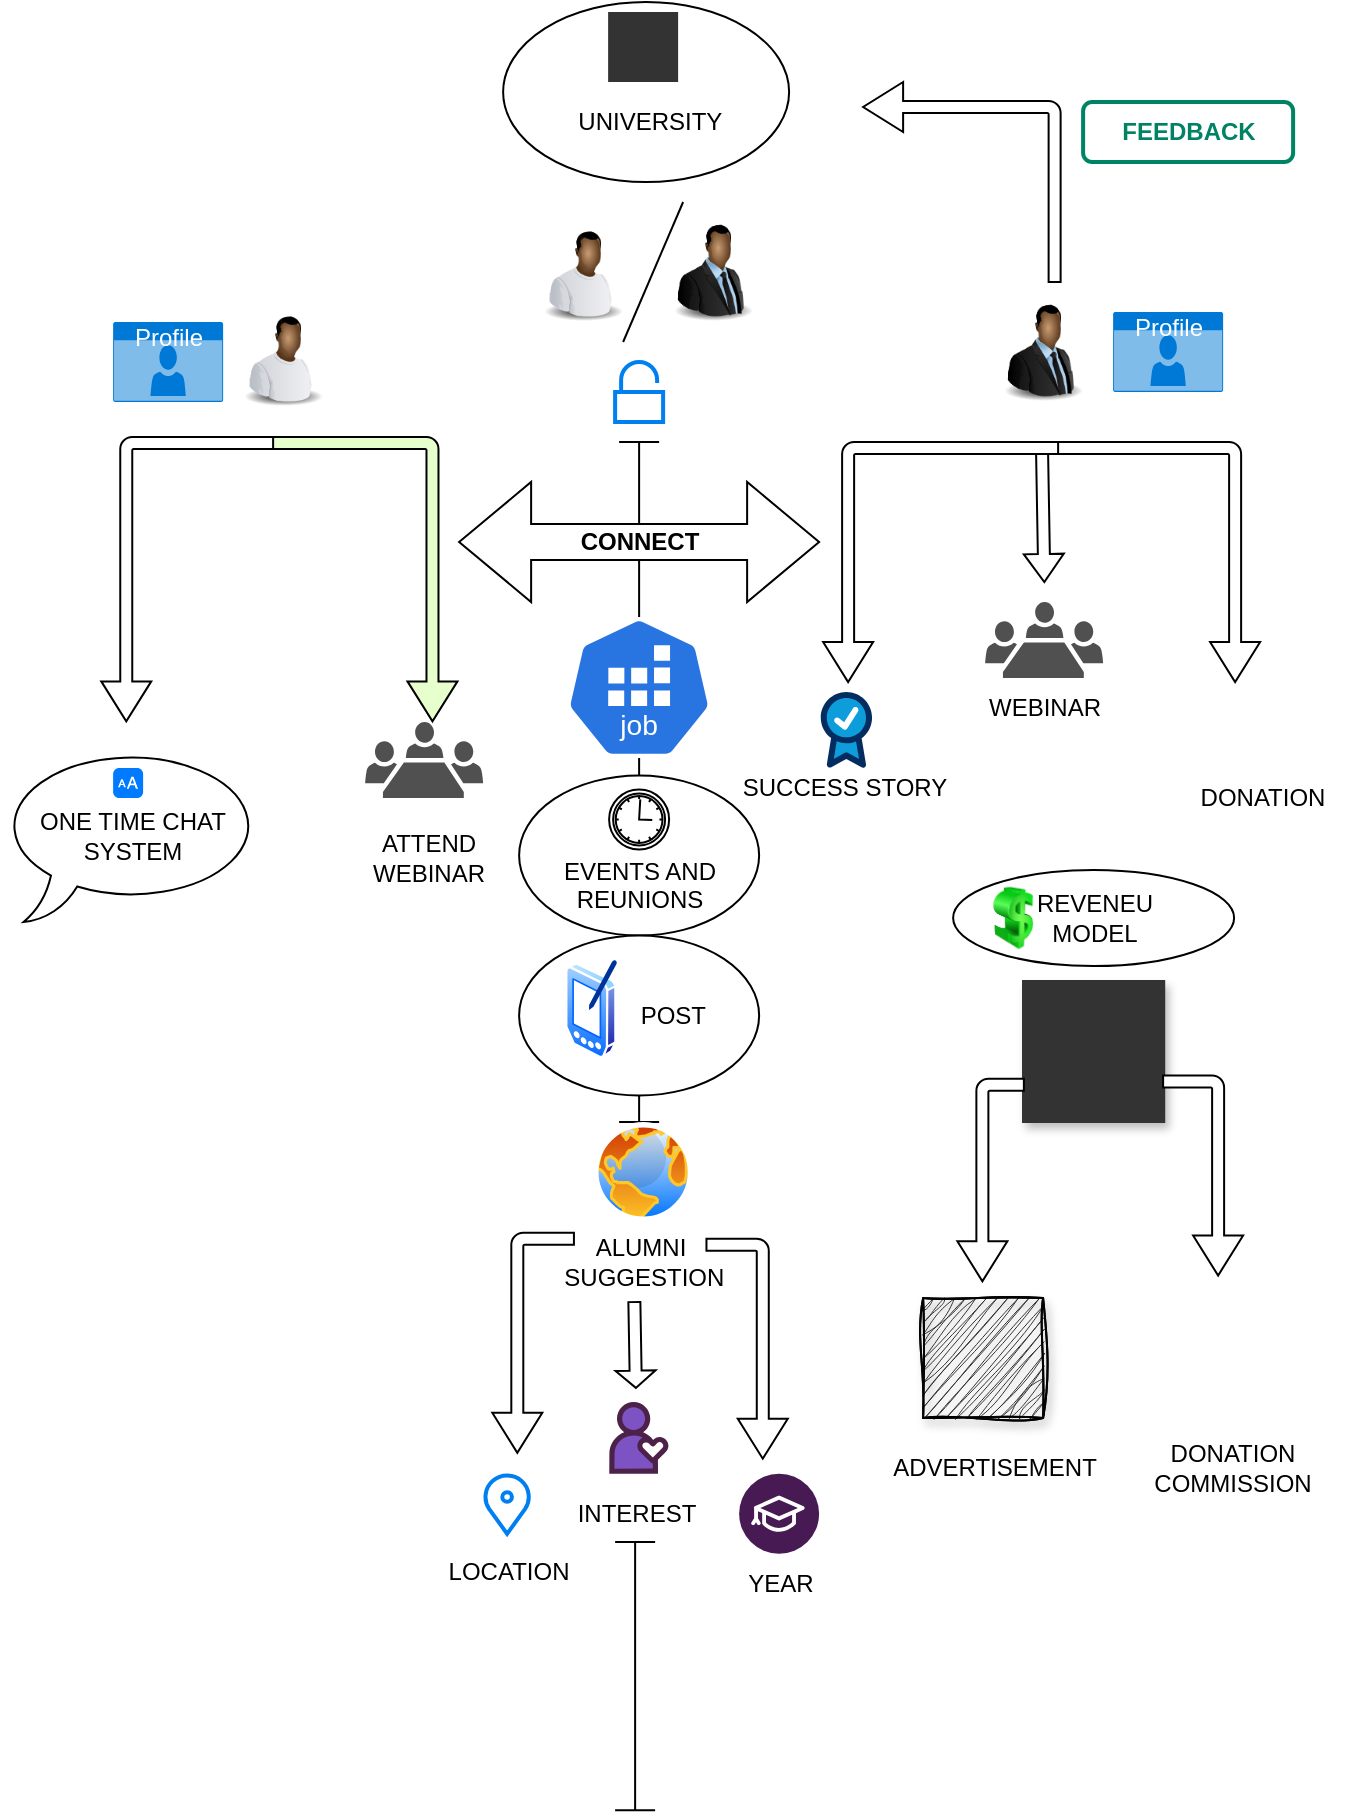 <mxfile version="24.7.12">
  <diagram name="Page-1" id="2a19thuYVD6KIKSAlmyX">
    <mxGraphModel dx="722" dy="424" grid="1" gridSize="10" guides="1" tooltips="1" connect="1" arrows="1" fold="1" page="1" pageScale="1" pageWidth="850" pageHeight="1100" math="0" shadow="0">
      <root>
        <mxCell id="0" />
        <mxCell id="1" parent="0" />
        <mxCell id="e3WXoAi0lVYZwH6KxabU-30" value="" style="image;html=1;image=img/lib/clip_art/people/Suit_Man_Black_128x128.png;fillOpacity=100;" vertex="1" parent="1">
          <mxGeometry x="400.56" y="208" width="50" height="50" as="geometry" />
        </mxCell>
        <mxCell id="e3WXoAi0lVYZwH6KxabU-31" value="" style="endArrow=none;html=1;rounded=0;" edge="1" parent="1">
          <mxGeometry width="50" height="50" relative="1" as="geometry">
            <mxPoint x="380.56" y="268" as="sourcePoint" />
            <mxPoint x="410.56" y="198" as="targetPoint" />
          </mxGeometry>
        </mxCell>
        <mxCell id="e3WXoAi0lVYZwH6KxabU-32" value="" style="image;html=1;image=img/lib/clip_art/people/Worker_Black_128x128.png" vertex="1" parent="1">
          <mxGeometry x="330.56" y="208" width="60" height="50" as="geometry" />
        </mxCell>
        <mxCell id="e3WXoAi0lVYZwH6KxabU-33" value="" style="html=1;verticalLabelPosition=bottom;align=center;labelBackgroundColor=#ffffff;verticalAlign=top;strokeWidth=2;strokeColor=#0080F0;shadow=0;dashed=0;shape=mxgraph.ios7.icons.unlocked;" vertex="1" parent="1">
          <mxGeometry x="376.56" y="278" width="24" height="30" as="geometry" />
        </mxCell>
        <mxCell id="e3WXoAi0lVYZwH6KxabU-34" value="" style="shape=singleArrow;direction=north;whiteSpace=wrap;html=1;rotation=-181;" vertex="1" parent="1">
          <mxGeometry x="580.56" y="318" width="20" height="70" as="geometry" />
        </mxCell>
        <mxCell id="e3WXoAi0lVYZwH6KxabU-35" value="" style="shape=crossbar;whiteSpace=wrap;html=1;rounded=1;direction=south;" vertex="1" parent="1">
          <mxGeometry x="378.56" y="318" width="20" height="340" as="geometry" />
        </mxCell>
        <mxCell id="e3WXoAi0lVYZwH6KxabU-36" value="&lt;b&gt;CONNECT&lt;/b&gt;" style="shape=doubleArrow;whiteSpace=wrap;html=1;" vertex="1" parent="1">
          <mxGeometry x="298.56" y="338" width="180" height="60" as="geometry" />
        </mxCell>
        <mxCell id="e3WXoAi0lVYZwH6KxabU-37" value="" style="image;html=1;image=img/lib/clip_art/people/Suit_Man_Black_128x128.png;fillOpacity=100;" vertex="1" parent="1">
          <mxGeometry x="565.56" y="248" width="50" height="50" as="geometry" />
        </mxCell>
        <mxCell id="e3WXoAi0lVYZwH6KxabU-38" value="" style="image;html=1;image=img/lib/clip_art/people/Worker_Black_128x128.png" vertex="1" parent="1">
          <mxGeometry x="180.56" y="250.5" width="60" height="50" as="geometry" />
        </mxCell>
        <mxCell id="e3WXoAi0lVYZwH6KxabU-39" value="Profile" style="html=1;whiteSpace=wrap;strokeColor=none;fillColor=#0079D6;labelPosition=center;verticalLabelPosition=middle;verticalAlign=top;align=center;fontSize=12;outlineConnect=0;spacingTop=-6;fontColor=#FFFFFF;sketch=0;shape=mxgraph.sitemap.profile;" vertex="1" parent="1">
          <mxGeometry x="125.56" y="258" width="55" height="40" as="geometry" />
        </mxCell>
        <mxCell id="e3WXoAi0lVYZwH6KxabU-40" value="" style="html=1;shadow=0;dashed=0;align=center;verticalAlign=middle;shape=mxgraph.arrows2.bendArrow;dy=3;dx=20;notch=0;arrowHead=25;rounded=1;rotation=90;" vertex="1" parent="1">
          <mxGeometry x="561.56" y="300.5" width="120" height="155" as="geometry" />
        </mxCell>
        <mxCell id="e3WXoAi0lVYZwH6KxabU-41" value="" style="shape=image;html=1;verticalAlign=top;verticalLabelPosition=bottom;labelBackgroundColor=#ffffff;imageAspect=0;aspect=fixed;image=https://cdn4.iconfinder.com/data/icons/money-and-currency-10/32/Donation-128.png" vertex="1" parent="1">
          <mxGeometry x="660.56" y="436.75" width="48" height="48" as="geometry" />
        </mxCell>
        <mxCell id="e3WXoAi0lVYZwH6KxabU-42" value="" style="html=1;shadow=0;dashed=0;align=center;verticalAlign=middle;shape=mxgraph.arrows2.bendArrow;dy=3;dx=20;notch=0;arrowHead=25;rounded=1;rotation=90;flipH=0;flipV=1;" vertex="1" parent="1">
          <mxGeometry x="479.31" y="319.25" width="120" height="117.5" as="geometry" />
        </mxCell>
        <mxCell id="e3WXoAi0lVYZwH6KxabU-43" value="" style="verticalLabelPosition=bottom;aspect=fixed;html=1;shape=mxgraph.salesforce.success;" vertex="1" parent="1">
          <mxGeometry x="479.31" y="443" width="25.8" height="37.94" as="geometry" />
        </mxCell>
        <mxCell id="e3WXoAi0lVYZwH6KxabU-44" value="Profile" style="html=1;whiteSpace=wrap;strokeColor=none;fillColor=#0079D6;labelPosition=center;verticalLabelPosition=middle;verticalAlign=top;align=center;fontSize=12;outlineConnect=0;spacingTop=-6;fontColor=#FFFFFF;sketch=0;shape=mxgraph.sitemap.profile;" vertex="1" parent="1">
          <mxGeometry x="625.56" y="253" width="55" height="40" as="geometry" />
        </mxCell>
        <mxCell id="e3WXoAi0lVYZwH6KxabU-45" value="" style="sketch=0;pointerEvents=1;shadow=0;dashed=0;html=1;strokeColor=none;fillColor=#505050;labelPosition=center;verticalLabelPosition=bottom;verticalAlign=top;outlineConnect=0;align=center;shape=mxgraph.office.users.meeting;" vertex="1" parent="1">
          <mxGeometry x="561.56" y="398" width="59" height="38" as="geometry" />
        </mxCell>
        <mxCell id="e3WXoAi0lVYZwH6KxabU-46" value="WEBINAR" style="text;html=1;align=center;verticalAlign=middle;resizable=0;points=[];autosize=1;strokeColor=none;fillColor=none;" vertex="1" parent="1">
          <mxGeometry x="551.06" y="436" width="80" height="30" as="geometry" />
        </mxCell>
        <mxCell id="e3WXoAi0lVYZwH6KxabU-47" value="SUCCESS STORY" style="text;html=1;align=center;verticalAlign=middle;resizable=0;points=[];autosize=1;strokeColor=none;fillColor=none;" vertex="1" parent="1">
          <mxGeometry x="425.56" y="476" width="130" height="30" as="geometry" />
        </mxCell>
        <mxCell id="e3WXoAi0lVYZwH6KxabU-48" value="DONATION" style="text;html=1;align=center;verticalAlign=middle;resizable=0;points=[];autosize=1;strokeColor=none;fillColor=none;" vertex="1" parent="1">
          <mxGeometry x="654.56" y="480.94" width="90" height="30" as="geometry" />
        </mxCell>
        <mxCell id="e3WXoAi0lVYZwH6KxabU-49" value="&lt;div&gt;&lt;br&gt;&lt;/div&gt;&lt;div&gt;&lt;br&gt;&lt;/div&gt;&lt;div&gt;&amp;nbsp;UNIVERSITY&lt;/div&gt;" style="ellipse;whiteSpace=wrap;html=1;" vertex="1" parent="1">
          <mxGeometry x="320.56" y="98" width="143" height="90" as="geometry" />
        </mxCell>
        <mxCell id="e3WXoAi0lVYZwH6KxabU-50" value="" style="html=1;shadow=0;dashed=0;align=center;verticalAlign=middle;shape=mxgraph.arrows2.bendArrow;dy=3;dx=20;notch=0;arrowHead=25;rounded=1;rotation=0;flipH=1;" vertex="1" parent="1">
          <mxGeometry x="500.56" y="138" width="98.75" height="100" as="geometry" />
        </mxCell>
        <mxCell id="e3WXoAi0lVYZwH6KxabU-51" value="FEEDBACK" style="dashed=0;html=1;rounded=1;strokeColor=#008364;fontSize=12;align=center;fontStyle=1;strokeWidth=2;fontColor=#008364" vertex="1" parent="1">
          <mxGeometry x="610.56" y="148" width="105" height="30" as="geometry" />
        </mxCell>
        <mxCell id="e3WXoAi0lVYZwH6KxabU-52" value="&lt;br&gt;&lt;div&gt;&lt;br&gt;&lt;/div&gt;&lt;div&gt;EVENTS AND REUNIONS&lt;/div&gt;" style="ellipse;whiteSpace=wrap;html=1;" vertex="1" parent="1">
          <mxGeometry x="328.56" y="484.75" width="120" height="80" as="geometry" />
        </mxCell>
        <mxCell id="e3WXoAi0lVYZwH6KxabU-53" value="&amp;nbsp;&amp;nbsp;&amp;nbsp;&amp;nbsp;&amp;nbsp;&amp;nbsp;&amp;nbsp;&amp;nbsp;&amp;nbsp; POST" style="ellipse;whiteSpace=wrap;html=1;" vertex="1" parent="1">
          <mxGeometry x="328.56" y="564.75" width="120" height="80" as="geometry" />
        </mxCell>
        <mxCell id="e3WXoAi0lVYZwH6KxabU-54" value="YEAR" style="text;html=1;align=center;verticalAlign=middle;resizable=0;points=[];autosize=1;strokeColor=none;fillColor=none;" vertex="1" parent="1">
          <mxGeometry x="428.56" y="873.9" width="60" height="30" as="geometry" />
        </mxCell>
        <mxCell id="e3WXoAi0lVYZwH6KxabU-55" value="" style="aspect=fixed;sketch=0;html=1;dashed=0;whitespace=wrap;verticalLabelPosition=bottom;verticalAlign=top;fillColor=#2875E2;strokeColor=#ffffff;points=[[0.005,0.63,0],[0.1,0.2,0],[0.9,0.2,0],[0.5,0,0],[0.995,0.63,0],[0.72,0.99,0],[0.5,1,0],[0.28,0.99,0]];shape=mxgraph.kubernetes.icon2;kubernetesLabel=1;prIcon=job" vertex="1" parent="1">
          <mxGeometry x="351.84" y="405.5" width="73.44" height="70.5" as="geometry" />
        </mxCell>
        <mxCell id="e3WXoAi0lVYZwH6KxabU-56" value="" style="image;aspect=fixed;perimeter=ellipsePerimeter;html=1;align=center;shadow=0;dashed=0;spacingTop=3;image=img/lib/active_directory/pda.svg;" vertex="1" parent="1">
          <mxGeometry x="351.56" y="576" width="27" height="50" as="geometry" />
        </mxCell>
        <mxCell id="e3WXoAi0lVYZwH6KxabU-57" value="" style="html=1;shadow=0;dashed=0;align=center;verticalAlign=middle;shape=mxgraph.arrows2.bendArrow;dy=3;dx=20;notch=0;arrowHead=25;rounded=1;rotation=90;flipH=0;flipV=1;" vertex="1" parent="1">
          <mxGeometry x="280.56" y="748" width="110" height="40.81" as="geometry" />
        </mxCell>
        <mxCell id="e3WXoAi0lVYZwH6KxabU-58" value="" style="shape=singleArrow;direction=north;whiteSpace=wrap;html=1;rotation=-181;" vertex="1" parent="1">
          <mxGeometry x="376.56" y="748" width="20" height="42.94" as="geometry" />
        </mxCell>
        <mxCell id="e3WXoAi0lVYZwH6KxabU-59" value="" style="html=1;shadow=0;dashed=0;align=center;verticalAlign=middle;shape=mxgraph.arrows2.bendArrow;dy=3;dx=20;notch=0;arrowHead=25;rounded=1;rotation=90;" vertex="1" parent="1">
          <mxGeometry x="387.56" y="751" width="110" height="40.66" as="geometry" />
        </mxCell>
        <mxCell id="e3WXoAi0lVYZwH6KxabU-60" value="" style="html=1;verticalLabelPosition=bottom;align=center;labelBackgroundColor=#ffffff;verticalAlign=top;strokeWidth=2;strokeColor=#0080F0;shadow=0;dashed=0;shape=mxgraph.ios7.icons.location;" vertex="1" parent="1">
          <mxGeometry x="310.56" y="833.9" width="24" height="30" as="geometry" />
        </mxCell>
        <mxCell id="e3WXoAi0lVYZwH6KxabU-61" value="" style="image;aspect=fixed;perimeter=ellipsePerimeter;html=1;align=center;shadow=0;dashed=0;spacingTop=3;image=img/lib/active_directory/internet_globe.svg;" vertex="1" parent="1">
          <mxGeometry x="365.56" y="658" width="50" height="50" as="geometry" />
        </mxCell>
        <mxCell id="e3WXoAi0lVYZwH6KxabU-62" value="&lt;div&gt;ALUMNI&lt;/div&gt;&lt;div&gt;&amp;nbsp;SUGGESTION&lt;/div&gt;" style="text;html=1;align=center;verticalAlign=middle;resizable=0;points=[];autosize=1;strokeColor=none;fillColor=none;" vertex="1" parent="1">
          <mxGeometry x="333.56" y="708" width="110" height="40" as="geometry" />
        </mxCell>
        <mxCell id="e3WXoAi0lVYZwH6KxabU-63" value="" style="verticalLabelPosition=bottom;aspect=fixed;html=1;shape=mxgraph.salesforce.philantrophy;" vertex="1" parent="1">
          <mxGeometry x="373.56" y="798" width="29.8" height="35.9" as="geometry" />
        </mxCell>
        <mxCell id="e3WXoAi0lVYZwH6KxabU-64" value="LOCATION" style="text;html=1;align=center;verticalAlign=middle;resizable=0;points=[];autosize=1;strokeColor=none;fillColor=none;" vertex="1" parent="1">
          <mxGeometry x="282.56" y="868" width="80" height="30" as="geometry" />
        </mxCell>
        <mxCell id="e3WXoAi0lVYZwH6KxabU-65" value="INTEREST" style="text;html=1;align=center;verticalAlign=middle;resizable=0;points=[];autosize=1;strokeColor=none;fillColor=none;" vertex="1" parent="1">
          <mxGeometry x="346.56" y="838.9" width="80" height="30" as="geometry" />
        </mxCell>
        <mxCell id="e3WXoAi0lVYZwH6KxabU-66" value="" style="verticalLabelPosition=bottom;aspect=fixed;html=1;shape=mxgraph.salesforce.education2;" vertex="1" parent="1">
          <mxGeometry x="438.56" y="833.9" width="40" height="40" as="geometry" />
        </mxCell>
        <mxCell id="e3WXoAi0lVYZwH6KxabU-67" value="" style="points=[[0.145,0.145,0],[0.5,0,0],[0.855,0.145,0],[1,0.5,0],[0.855,0.855,0],[0.5,1,0],[0.145,0.855,0],[0,0.5,0]];shape=mxgraph.bpmn.event;html=1;verticalLabelPosition=bottom;labelBackgroundColor=#ffffff;verticalAlign=top;align=center;perimeter=ellipsePerimeter;outlineConnect=0;aspect=fixed;outline=catching;symbol=timer;" vertex="1" parent="1">
          <mxGeometry x="373.56" y="491.75" width="30" height="30" as="geometry" />
        </mxCell>
        <mxCell id="e3WXoAi0lVYZwH6KxabU-68" value="" style="sketch=0;pointerEvents=1;shadow=0;dashed=0;html=1;strokeColor=none;fillColor=#505050;labelPosition=center;verticalLabelPosition=bottom;verticalAlign=top;outlineConnect=0;align=center;shape=mxgraph.office.users.meeting;" vertex="1" parent="1">
          <mxGeometry x="251.56" y="458" width="59" height="38" as="geometry" />
        </mxCell>
        <mxCell id="e3WXoAi0lVYZwH6KxabU-69" value="&lt;div&gt;ATTEND &lt;br&gt;&lt;/div&gt;&lt;div&gt;WEBINAR&lt;br&gt;&lt;/div&gt;" style="text;html=1;align=center;verticalAlign=middle;resizable=0;points=[];autosize=1;strokeColor=none;fillColor=none;" vertex="1" parent="1">
          <mxGeometry x="242.74" y="506" width="80" height="40" as="geometry" />
        </mxCell>
        <mxCell id="e3WXoAi0lVYZwH6KxabU-70" value="" style="html=1;shadow=0;dashed=0;align=center;verticalAlign=middle;shape=mxgraph.arrows2.bendArrow;dy=3;dx=20;notch=0;arrowHead=25;rounded=1;rotation=90;flipH=0;flipV=1;" vertex="1" parent="1">
          <mxGeometry x="94.63" y="340.51" width="142.18" height="92.18" as="geometry" />
        </mxCell>
        <mxCell id="e3WXoAi0lVYZwH6KxabU-71" value="&lt;div&gt;ONE TIME CHAT&lt;/div&gt;&lt;div&gt;SYSTEM&lt;br&gt;&lt;/div&gt;" style="whiteSpace=wrap;html=1;shape=mxgraph.basic.oval_callout" vertex="1" parent="1">
          <mxGeometry x="70" y="471.75" width="130.56" height="86.25" as="geometry" />
        </mxCell>
        <mxCell id="e3WXoAi0lVYZwH6KxabU-72" value="" style="shape=image;verticalAlign=top;verticalLabelPosition=bottom;labelBackgroundColor=#ffffff;imageAspect=0;aspect=fixed;image=https://cdn4.iconfinder.com/data/icons/aiga-symbol-signs/441/aiga_cashier-128.png;imageBackground=#333333;imageBorder=#333333;shadow=1;" vertex="1" parent="1">
          <mxGeometry x="580.56" y="587.5" width="70.5" height="70.5" as="geometry" />
        </mxCell>
        <mxCell id="e3WXoAi0lVYZwH6KxabU-73" value="" style="html=1;shadow=0;dashed=0;align=center;verticalAlign=middle;shape=mxgraph.arrows2.bendArrow;dy=3;dx=20;notch=0;arrowHead=25;rounded=1;rotation=90;" vertex="1" parent="1">
          <mxGeometry x="620.56" y="664.75" width="100" height="40" as="geometry" />
        </mxCell>
        <mxCell id="e3WXoAi0lVYZwH6KxabU-74" value="" style="html=1;shadow=0;dashed=0;align=center;verticalAlign=middle;shape=mxgraph.arrows2.bendArrow;dy=3;dx=20;notch=0;arrowHead=25;rounded=1;rotation=90;flipH=0;flipV=1;" vertex="1" parent="1">
          <mxGeometry x="513.69" y="670.38" width="101.25" height="33.25" as="geometry" />
        </mxCell>
        <mxCell id="e3WXoAi0lVYZwH6KxabU-75" value="" style="shape=image;html=1;verticalAlign=top;verticalLabelPosition=bottom;labelBackgroundColor=#ffffff;imageAspect=0;aspect=fixed;image=https://cdn2.iconfinder.com/data/icons/seo-web-1-filled-outline/64/video_ads-advertisement-video_marketing-128.png;imageBorder=default;shadow=1;sketch=1;curveFitting=1;jiggle=2;imageBackground=#333333;" vertex="1" parent="1">
          <mxGeometry x="530.56" y="746" width="60" height="60" as="geometry" />
        </mxCell>
        <mxCell id="e3WXoAi0lVYZwH6KxabU-76" value="&lt;div&gt;REVENEU&lt;/div&gt;&lt;div&gt;MODEL&lt;br&gt;&lt;/div&gt;" style="ellipse;whiteSpace=wrap;html=1;" vertex="1" parent="1">
          <mxGeometry x="545.56" y="532" width="140.5" height="48" as="geometry" />
        </mxCell>
        <mxCell id="e3WXoAi0lVYZwH6KxabU-77" value="ADVERTISEMENT" style="text;html=1;align=center;verticalAlign=middle;resizable=0;points=[];autosize=1;strokeColor=none;fillColor=none;" vertex="1" parent="1">
          <mxGeometry x="500.56" y="816" width="130" height="30" as="geometry" />
        </mxCell>
        <mxCell id="e3WXoAi0lVYZwH6KxabU-78" value="" style="shape=image;html=1;verticalAlign=top;verticalLabelPosition=bottom;labelBackgroundColor=#ffffff;imageAspect=0;aspect=fixed;image=https://cdn4.iconfinder.com/data/icons/money-and-currency-10/32/Donation-128.png" vertex="1" parent="1">
          <mxGeometry x="641.37" y="742.41" width="67.19" height="67.19" as="geometry" />
        </mxCell>
        <mxCell id="e3WXoAi0lVYZwH6KxabU-79" value="&lt;div&gt;DONATION&lt;/div&gt;&lt;div&gt;COMMISSION&lt;br&gt;&lt;/div&gt;" style="text;html=1;align=center;verticalAlign=middle;resizable=0;points=[];autosize=1;strokeColor=none;fillColor=none;" vertex="1" parent="1">
          <mxGeometry x="634.56" y="811" width="100" height="40" as="geometry" />
        </mxCell>
        <mxCell id="e3WXoAi0lVYZwH6KxabU-80" value="" style="image;html=1;image=img/lib/clip_art/finance/Dollar_128x128.png" vertex="1" parent="1">
          <mxGeometry x="565.56" y="536" width="20" height="40" as="geometry" />
        </mxCell>
        <mxCell id="e3WXoAi0lVYZwH6KxabU-81" value="" style="html=1;strokeWidth=1;shadow=0;dashed=0;shape=mxgraph.ios7.misc.text_size;fillColor=#007AFF;strokeColor=none;buttonText=;strokeColor2=#222222;fontColor=#222222;fontSize=8;verticalLabelPosition=bottom;verticalAlign=top;align=center;sketch=0;" vertex="1" parent="1">
          <mxGeometry x="125.56" y="481" width="15" height="15" as="geometry" />
        </mxCell>
        <mxCell id="e3WXoAi0lVYZwH6KxabU-82" value="" style="html=1;shadow=0;dashed=0;align=center;verticalAlign=middle;shape=mxgraph.arrows2.bendArrow;dy=3;dx=20;notch=0;arrowHead=25;rounded=1;rotation=90;flipH=0;flipV=0;fillColor=#E6FFCC;" vertex="1" parent="1">
          <mxGeometry x="180.56" y="340.51" width="142.18" height="92.18" as="geometry" />
        </mxCell>
        <mxCell id="e3WXoAi0lVYZwH6KxabU-83" value="" style="shape=image;html=1;verticalAlign=top;verticalLabelPosition=bottom;labelBackgroundColor=#ffffff;imageAspect=0;aspect=fixed;image=https://cdn4.iconfinder.com/data/icons/essential-app-1/16/education-degree-course-university-college-128.png;imageBackground=#333333;" vertex="1" parent="1">
          <mxGeometry x="373.06" y="103" width="35" height="35" as="geometry" />
        </mxCell>
        <mxCell id="e3WXoAi0lVYZwH6KxabU-84" value="" style="shape=crossbar;whiteSpace=wrap;html=1;rounded=1;direction=south;" vertex="1" parent="1">
          <mxGeometry x="376.56" y="868" width="20" height="134.1" as="geometry" />
        </mxCell>
      </root>
    </mxGraphModel>
  </diagram>
</mxfile>
